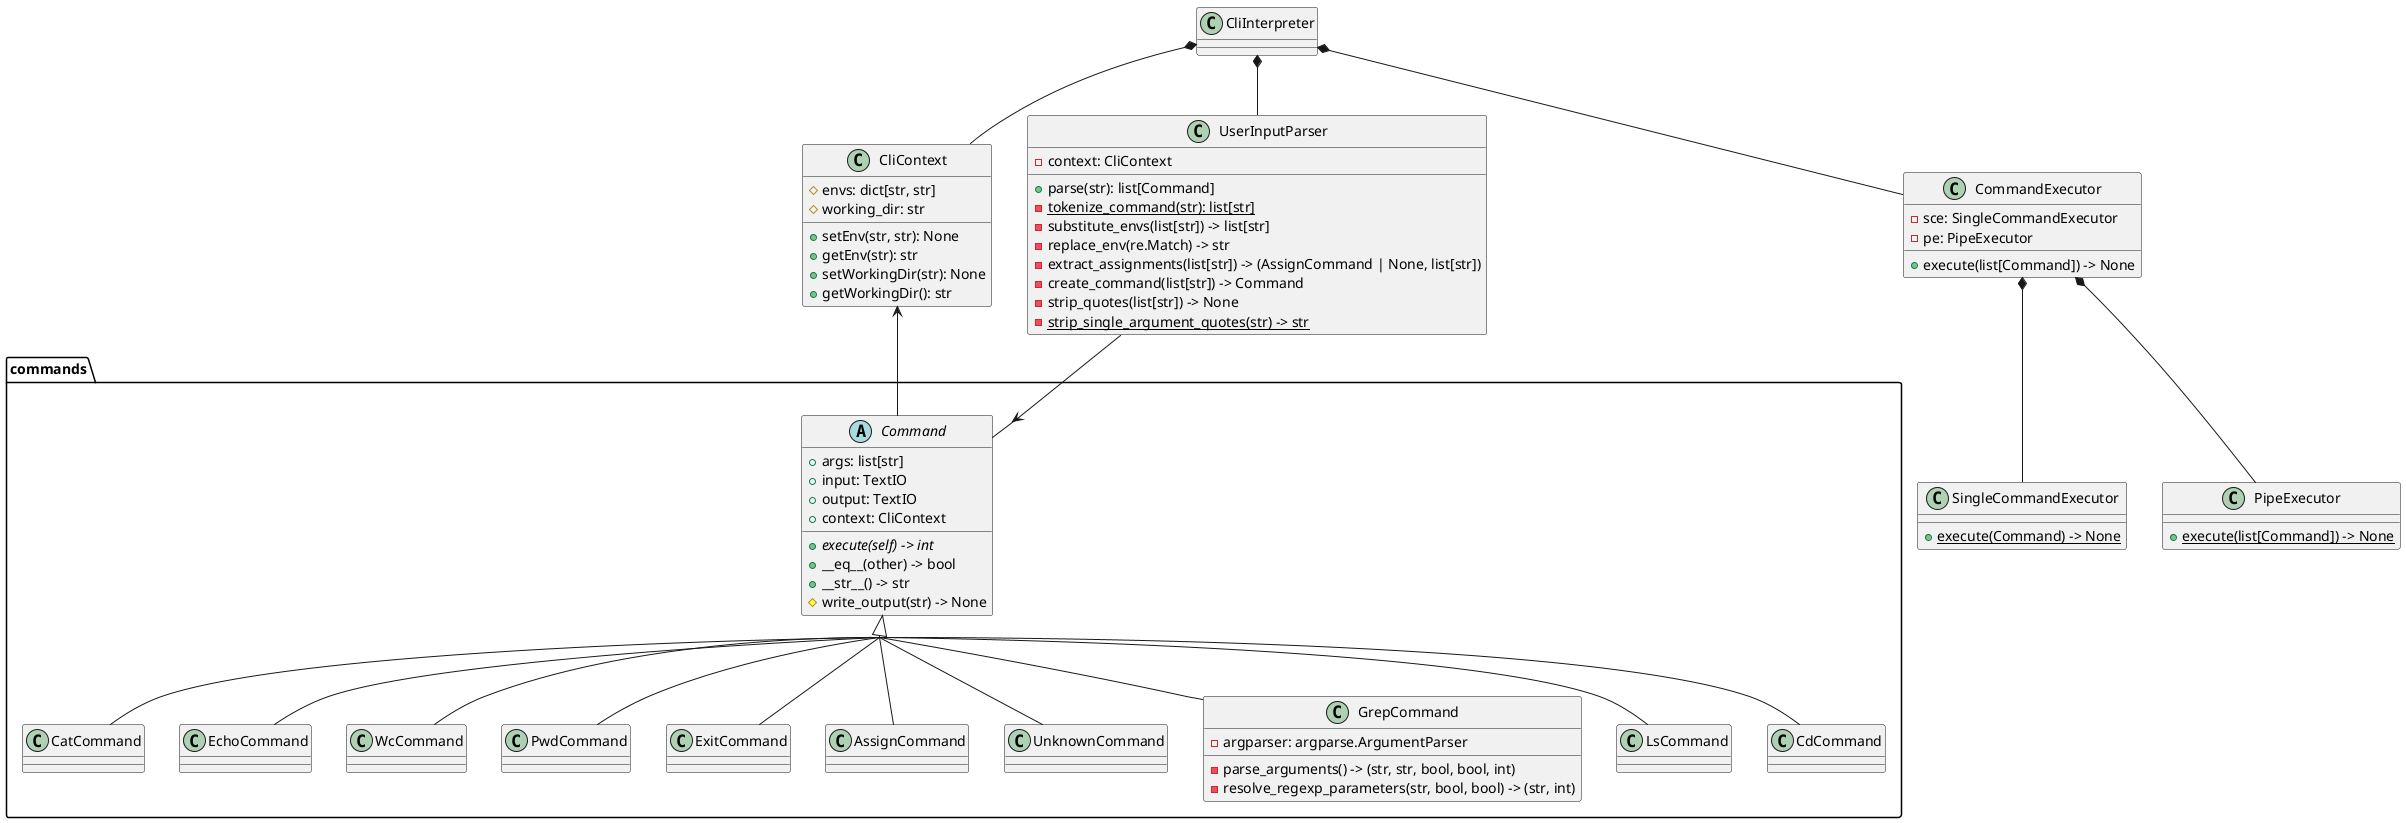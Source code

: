 @startuml
skinparam groupInheritance 4

class CliInterpreter {
}

class CliContext {
    # envs: dict[str, str]
    # working_dir: str
    + setEnv(str, str): None
    + getEnv(str): str
    + setWorkingDir(str): None
    + getWorkingDir(): str
}

class UserInputParser {
    - context: CliContext
    + parse(str): list[Command]
    - {static} tokenize_command(str): list[str]
    - substitute_envs(list[str]) -> list[str]
    - replace_env(re.Match) -> str
    - extract_assignments(list[str]) -> (AssignCommand | None, list[str])
    - create_command(list[str]) -> Command
    - strip_quotes(list[str]) -> None
    - {static} strip_single_argument_quotes(str) -> str
}

class CommandExecutor {
    - sce: SingleCommandExecutor
    - pe: PipeExecutor
    + execute(list[Command]) -> None
}

class SingleCommandExecutor {
    + {static} execute(Command) -> None
}

class PipeExecutor {
    + {static} execute(list[Command]) -> None
}

package commands {
    abstract class Command {
        + args: list[str]
        + input: TextIO
        + output: TextIO
        + context: CliContext
        + {abstract} execute(self) -> int
        + __eq__(other) -> bool
        + __str__() -> str
        # write_output(str) -> None
    }

    class CatCommand {
    }

    class EchoCommand {
    }

    class WcCommand {
    }

    class PwdCommand {
    }

    class ExitCommand {
    }

    class AssignCommand {
    }

    class UnknownCommand {
    }

    class GrepCommand {
        - argparser: argparse.ArgumentParser
        - parse_arguments() -> (str, str, bool, bool, int)
        - resolve_regexp_parameters(str, bool, bool) -> (str, int)
    }

    class LsCommand {
    }

    class CdCommand {
    }
}

CliInterpreter *-- UserInputParser
CliInterpreter *-- CommandExecutor
CliInterpreter *-- CliContext

UserInputParser --> Command
CommandExecutor *-- SingleCommandExecutor
CommandExecutor *-- PipeExecutor

Command <|-- CatCommand
Command <|-- EchoCommand
Command <|-- WcCommand
Command <|-- PwdCommand
Command <|-- ExitCommand
Command <|-- AssignCommand
CliContext <-- Command
Command <|-- UnknownCommand
Command <|-- GrepCommand
Command <|-- LsCommand
Command <|-- CdCommand

@enduml